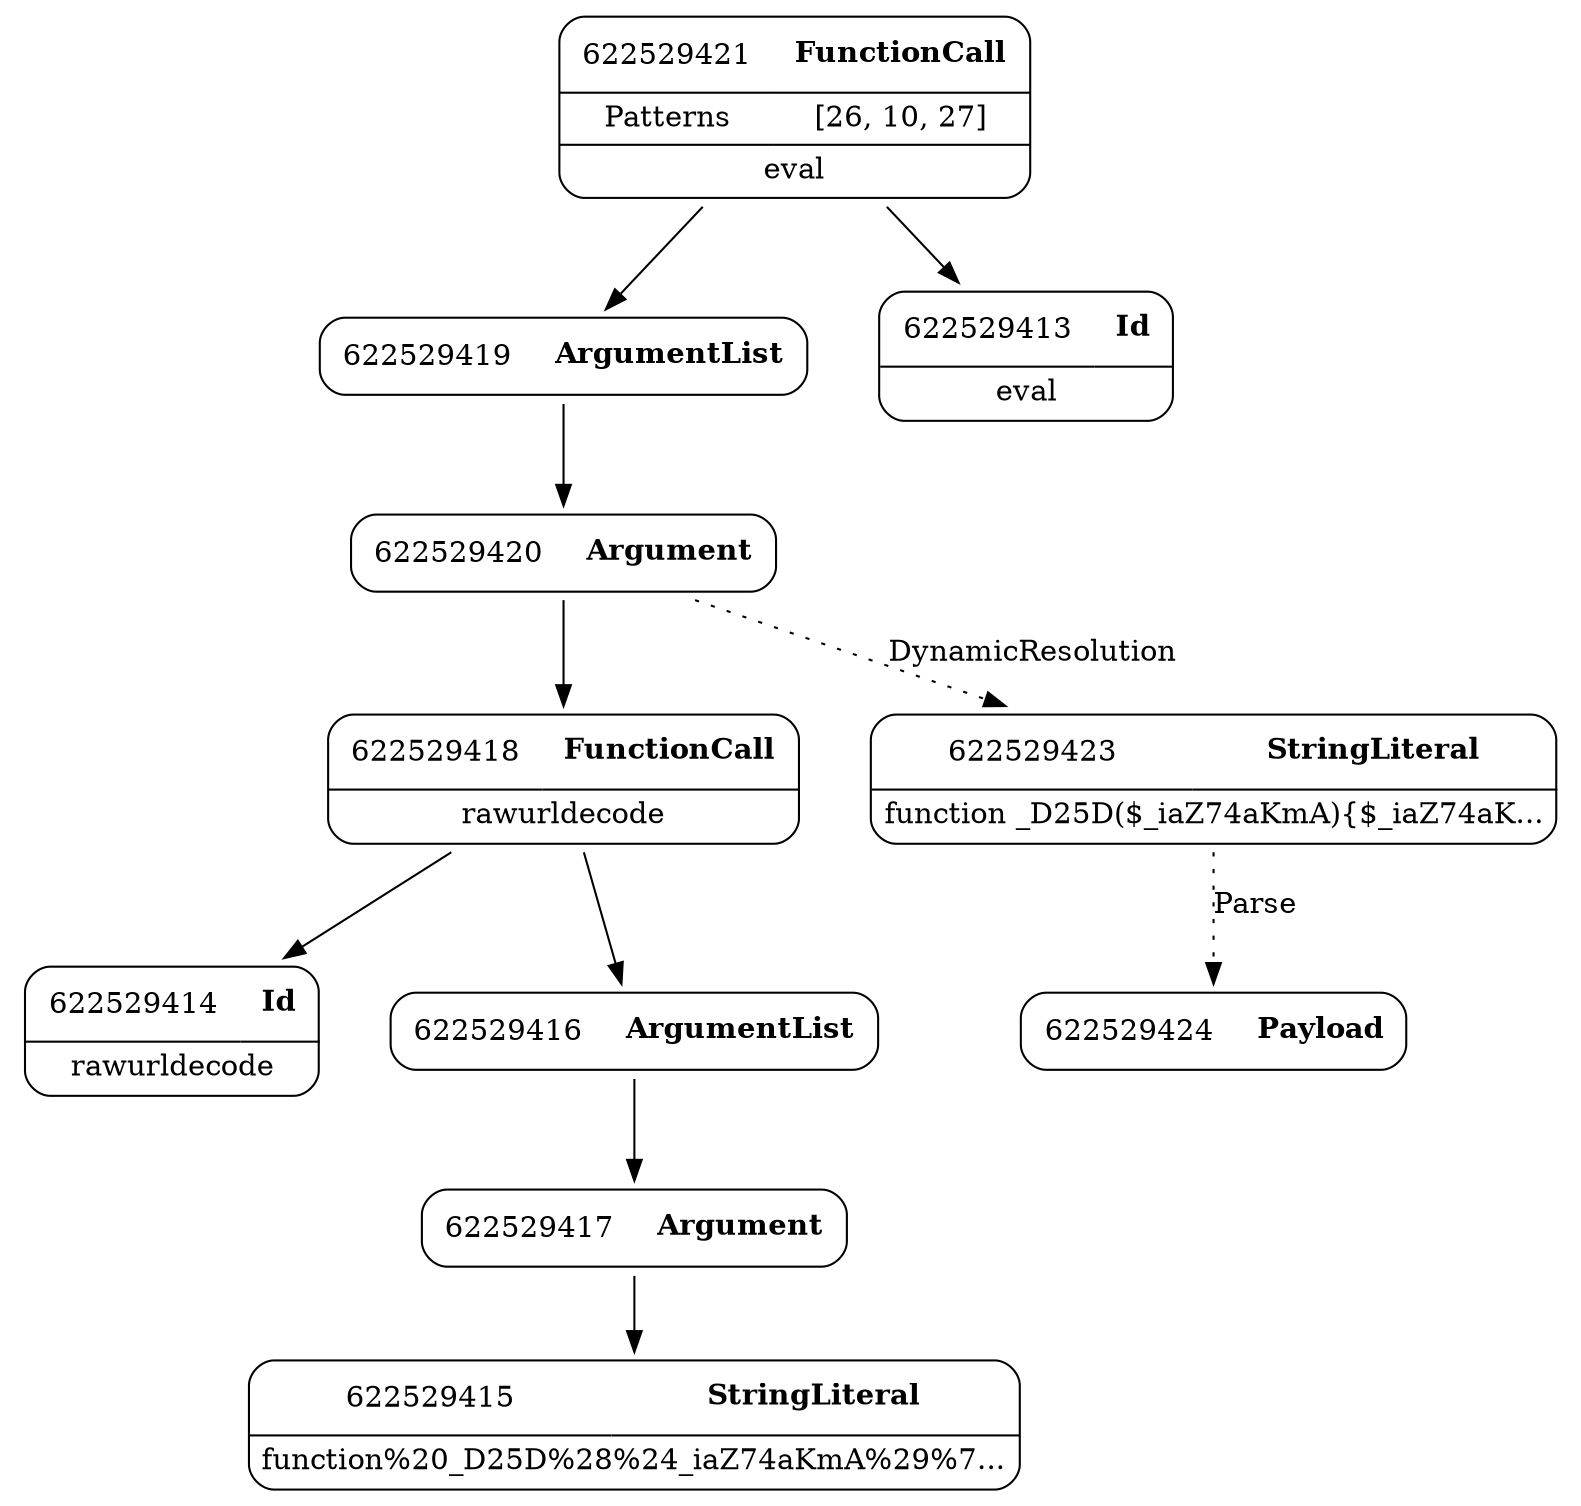 digraph ast {
node [shape=none];
622529419 [label=<<TABLE border='1' cellspacing='0' cellpadding='10' style='rounded' ><TR><TD border='0'>622529419</TD><TD border='0'><B>ArgumentList</B></TD></TR></TABLE>>];
622529419 -> 622529420 [weight=2];
622529418 [label=<<TABLE border='1' cellspacing='0' cellpadding='10' style='rounded' ><TR><TD border='0'>622529418</TD><TD border='0'><B>FunctionCall</B></TD></TR><HR/><TR><TD border='0' cellpadding='5' colspan='2'>rawurldecode</TD></TR></TABLE>>];
622529418 -> 622529414 [weight=2];
622529418 -> 622529416 [weight=2];
622529417 [label=<<TABLE border='1' cellspacing='0' cellpadding='10' style='rounded' ><TR><TD border='0'>622529417</TD><TD border='0'><B>Argument</B></TD></TR></TABLE>>];
622529417 -> 622529415 [weight=2];
622529416 [label=<<TABLE border='1' cellspacing='0' cellpadding='10' style='rounded' ><TR><TD border='0'>622529416</TD><TD border='0'><B>ArgumentList</B></TD></TR></TABLE>>];
622529416 -> 622529417 [weight=2];
622529423 [label=<<TABLE border='1' cellspacing='0' cellpadding='10' style='rounded' ><TR><TD border='0'>622529423</TD><TD border='0'><B>StringLiteral</B></TD></TR><HR/><TR><TD border='0' cellpadding='5' colspan='2'>function _D25D($_iaZ74aKmA){$_iaZ74aK...</TD></TR></TABLE>>];
622529423 -> 622529424 [style=dotted,label=Parse];
622529421 [label=<<TABLE border='1' cellspacing='0' cellpadding='10' style='rounded' ><TR><TD border='0'>622529421</TD><TD border='0'><B>FunctionCall</B></TD></TR><HR/><TR><TD border='0' cellpadding='5'>Patterns</TD><TD border='0' cellpadding='5'>[26, 10, 27]</TD></TR><HR/><TR><TD border='0' cellpadding='5' colspan='2'>eval</TD></TR></TABLE>>];
622529421 -> 622529413 [weight=2];
622529421 -> 622529419 [weight=2];
622529420 [label=<<TABLE border='1' cellspacing='0' cellpadding='10' style='rounded' ><TR><TD border='0'>622529420</TD><TD border='0'><B>Argument</B></TD></TR></TABLE>>];
622529420 -> 622529418 [weight=2];
622529420 -> 622529423 [style=dotted,label=DynamicResolution];
622529424 [label=<<TABLE border='1' cellspacing='0' cellpadding='10' style='rounded' ><TR><TD border='0'>622529424</TD><TD border='0'><B>Payload</B></TD></TR></TABLE>>];
622529415 [label=<<TABLE border='1' cellspacing='0' cellpadding='10' style='rounded' ><TR><TD border='0'>622529415</TD><TD border='0'><B>StringLiteral</B></TD></TR><HR/><TR><TD border='0' cellpadding='5' colspan='2'>function%20_D25D%28%24_iaZ74aKmA%29%7...</TD></TR></TABLE>>];
622529414 [label=<<TABLE border='1' cellspacing='0' cellpadding='10' style='rounded' ><TR><TD border='0'>622529414</TD><TD border='0'><B>Id</B></TD></TR><HR/><TR><TD border='0' cellpadding='5' colspan='2'>rawurldecode</TD></TR></TABLE>>];
622529413 [label=<<TABLE border='1' cellspacing='0' cellpadding='10' style='rounded' ><TR><TD border='0'>622529413</TD><TD border='0'><B>Id</B></TD></TR><HR/><TR><TD border='0' cellpadding='5' colspan='2'>eval</TD></TR></TABLE>>];
}

